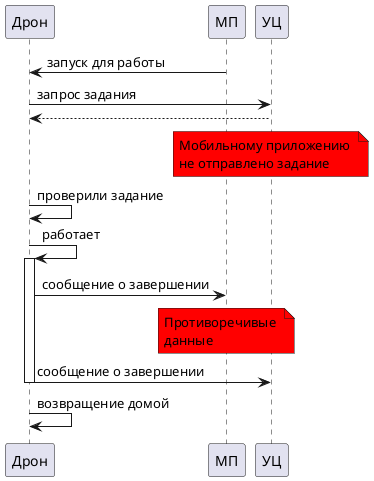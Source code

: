 @startuml

participant Drone as "Дрон"

participant Mobile as "МП"
participant CC as "УЦ"

Mobile -> Drone: запуск для работы
Drone -> CC: запрос задания
CC --> Drone
note over CC #red
Мобильному приложению 
не отправлено задание
end note
Drone -> Drone: проверили задание

Drone -> Drone++: работает 

Drone -> Mobile: сообщение о завершении
note over Mobile #red
Противоречивые 
данные
end note
Drone -> CC--: сообщение о завершении
Drone -> Drone: возвращение домой


@enduml